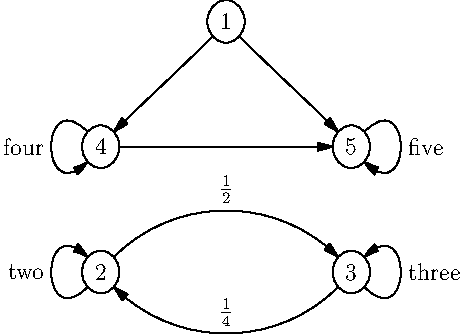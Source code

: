 size(200);
real margin=1mm;
pair A=(0,2), B=(-2,0), C=(2,0), D=(-2,-2), F=(2,-2);
object one=draw("$1$",ellipse,A,margin);
object four=draw("$4$",ellipse,B,margin);
object five=draw("$5$",ellipse,C,margin);
object two=draw("$2$",ellipse,D,margin);
object three=draw("$3$",ellipse,F,margin);

add(new void(picture pic, transform t) {
    draw(pic,Label("two",align=W),point(two,SW,t){SW}..{SE}point(two,NW,t),Arrow);
    draw(pic,Label("three",align=E),point(three,SE,t){SE}..{SW}point(three,NE,t),Arrow);
    draw(pic,Label("four",align=W),point(four,NW,t){NW}..{NE}point(four,SW,t),Arrow);
    draw(pic,Label("five",align=E),point(five,NE,t){NE}..{NW}point(five,SE,t),Arrow);
    draw(pic,point(one,SW,t){SW}..{SW}point(four,NE,t),Arrow);
    draw(pic,point(one,SE,t){SE}..{SE}point(five,NW,t),Arrow);
    draw(pic,point(four,E,t){E}..{E}point(five,W,t),Arrow);
    draw(pic,Label("$\frac{1}{2}$",align=N),
         point(two,NE,t){NE}..{SE}point(three,NW,t),Arrow);
    draw(pic,Label("$\frac{1}{4}$",align=N),
         point(three,SW,t){SW}..{NW}point(two,SE,t),Arrow);    
  });
